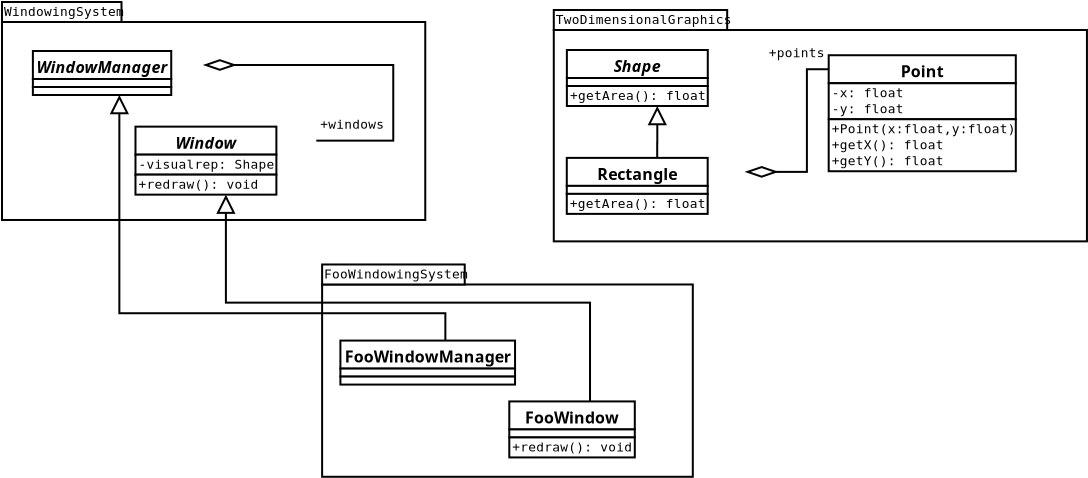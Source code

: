 <?xml version="1.0"?>
<dia:diagram xmlns:dia="http://www.lysator.liu.se/~alla/dia/"><dia:layer name="Background" visible="true"><dia:object type="UML - LargePackage" version="0" id="O0"><dia:attribute name="obj_pos"><dia:point val="-17.689,3.85"/></dia:attribute><dia:attribute name="obj_bb"><dia:rectangle val="-17.739,2;3.524,13.799"/></dia:attribute><dia:attribute name="elem_corner"><dia:point val="-17.689,3.85"/></dia:attribute><dia:attribute name="elem_width"><dia:real val="21.163"/></dia:attribute><dia:attribute name="elem_height"><dia:real val="9.899"/></dia:attribute><dia:attribute name="name"><dia:string>#WindowingSystem#</dia:string></dia:attribute><dia:attribute name="stereotype"><dia:string/></dia:attribute></dia:object><dia:object type="UML - LargePackage" version="0" id="O1"><dia:attribute name="obj_pos"><dia:point val="9.9,4.25"/></dia:attribute><dia:attribute name="obj_bb"><dia:rectangle val="9.85,2.4;36.608,14.868"/></dia:attribute><dia:attribute name="elem_corner"><dia:point val="9.9,4.25"/></dia:attribute><dia:attribute name="elem_width"><dia:real val="26.658"/></dia:attribute><dia:attribute name="elem_height"><dia:real val="10.568"/></dia:attribute><dia:attribute name="name"><dia:string>#TwoDimensionalGraphics#</dia:string></dia:attribute><dia:attribute name="stereotype"><dia:string/></dia:attribute></dia:object><dia:object type="UML - Class" version="0" id="O2"><dia:attribute name="obj_pos"><dia:point val="-11.015,9.082"/></dia:attribute><dia:attribute name="obj_bb"><dia:rectangle val="-11.065,9.032;-1.923,12.532"/></dia:attribute><dia:attribute name="elem_corner"><dia:point val="-11.015,9.082"/></dia:attribute><dia:attribute name="elem_width"><dia:real val="9.042"/></dia:attribute><dia:attribute name="elem_height"><dia:real val="3.4"/></dia:attribute><dia:attribute name="name"><dia:string>#Window#</dia:string></dia:attribute><dia:attribute name="stereotype"><dia:string/></dia:attribute><dia:attribute name="abstract"><dia:boolean val="true"/></dia:attribute><dia:attribute name="suppress_attributes"><dia:boolean val="false"/></dia:attribute><dia:attribute name="suppress_operations"><dia:boolean val="false"/></dia:attribute><dia:attribute name="visible_attributes"><dia:boolean val="true"/></dia:attribute><dia:attribute name="visible_operations"><dia:boolean val="true"/></dia:attribute><dia:attribute name="foreground_color"><dia:color val="#000000"/></dia:attribute><dia:attribute name="background_color"><dia:color val="#ffffff"/></dia:attribute><dia:attribute name="attributes"><dia:composite type="umlattribute"><dia:attribute name="name"><dia:string>#visualrep#</dia:string></dia:attribute><dia:attribute name="type"><dia:string>#Shape#</dia:string></dia:attribute><dia:attribute name="value"><dia:string/></dia:attribute><dia:attribute name="visibility"><dia:enum val="1"/></dia:attribute><dia:attribute name="abstract"><dia:boolean val="false"/></dia:attribute><dia:attribute name="class_scope"><dia:boolean val="false"/></dia:attribute></dia:composite></dia:attribute><dia:attribute name="operations"><dia:composite type="umloperation"><dia:attribute name="name"><dia:string>#redraw#</dia:string></dia:attribute><dia:attribute name="type"><dia:string>#void#</dia:string></dia:attribute><dia:attribute name="visibility"><dia:enum val="0"/></dia:attribute><dia:attribute name="abstract"><dia:boolean val="true"/></dia:attribute><dia:attribute name="class_scope"><dia:boolean val="false"/></dia:attribute><dia:attribute name="parameters"/></dia:composite></dia:attribute><dia:attribute name="template"><dia:boolean val="false"/></dia:attribute><dia:attribute name="templates"/></dia:object><dia:object type="UML - Class" version="0" id="O3"><dia:attribute name="obj_pos"><dia:point val="10.55,10.644"/></dia:attribute><dia:attribute name="obj_bb"><dia:rectangle val="10.5,10.594;19.642,13.494"/></dia:attribute><dia:attribute name="elem_corner"><dia:point val="10.55,10.644"/></dia:attribute><dia:attribute name="elem_width"><dia:real val="9.042"/></dia:attribute><dia:attribute name="elem_height"><dia:real val="2.8"/></dia:attribute><dia:attribute name="name"><dia:string>#Rectangle#</dia:string></dia:attribute><dia:attribute name="stereotype"><dia:string/></dia:attribute><dia:attribute name="abstract"><dia:boolean val="false"/></dia:attribute><dia:attribute name="suppress_attributes"><dia:boolean val="false"/></dia:attribute><dia:attribute name="suppress_operations"><dia:boolean val="false"/></dia:attribute><dia:attribute name="visible_attributes"><dia:boolean val="true"/></dia:attribute><dia:attribute name="visible_operations"><dia:boolean val="true"/></dia:attribute><dia:attribute name="foreground_color"><dia:color val="#000000"/></dia:attribute><dia:attribute name="background_color"><dia:color val="#ffffff"/></dia:attribute><dia:attribute name="attributes"/><dia:attribute name="operations"><dia:composite type="umloperation"><dia:attribute name="name"><dia:string>#getArea#</dia:string></dia:attribute><dia:attribute name="type"><dia:string>#float#</dia:string></dia:attribute><dia:attribute name="visibility"><dia:enum val="0"/></dia:attribute><dia:attribute name="abstract"><dia:boolean val="false"/></dia:attribute><dia:attribute name="class_scope"><dia:boolean val="false"/></dia:attribute><dia:attribute name="parameters"/></dia:composite></dia:attribute><dia:attribute name="template"><dia:boolean val="false"/></dia:attribute><dia:attribute name="templates"/></dia:object><dia:object type="UML - Class" version="0" id="O4"><dia:attribute name="obj_pos"><dia:point val="-16.145,5.3"/></dia:attribute><dia:attribute name="obj_bb"><dia:rectangle val="-16.195,5.25;-7.447,7.55"/></dia:attribute><dia:attribute name="elem_corner"><dia:point val="-16.145,5.3"/></dia:attribute><dia:attribute name="elem_width"><dia:real val="8.648"/></dia:attribute><dia:attribute name="elem_height"><dia:real val="2.2"/></dia:attribute><dia:attribute name="name"><dia:string>#WindowManager#</dia:string></dia:attribute><dia:attribute name="stereotype"><dia:string/></dia:attribute><dia:attribute name="abstract"><dia:boolean val="true"/></dia:attribute><dia:attribute name="suppress_attributes"><dia:boolean val="false"/></dia:attribute><dia:attribute name="suppress_operations"><dia:boolean val="false"/></dia:attribute><dia:attribute name="visible_attributes"><dia:boolean val="true"/></dia:attribute><dia:attribute name="visible_operations"><dia:boolean val="true"/></dia:attribute><dia:attribute name="foreground_color"><dia:color val="#000000"/></dia:attribute><dia:attribute name="background_color"><dia:color val="#ffffff"/></dia:attribute><dia:attribute name="attributes"/><dia:attribute name="operations"/><dia:attribute name="template"><dia:boolean val="false"/></dia:attribute><dia:attribute name="templates"/></dia:object><dia:object type="UML - Class" version="0" id="O5"><dia:attribute name="obj_pos"><dia:point val="10.555,5.25"/></dia:attribute><dia:attribute name="obj_bb"><dia:rectangle val="10.505,5.2;19.647,8.1"/></dia:attribute><dia:attribute name="elem_corner"><dia:point val="10.555,5.25"/></dia:attribute><dia:attribute name="elem_width"><dia:real val="9.042"/></dia:attribute><dia:attribute name="elem_height"><dia:real val="2.8"/></dia:attribute><dia:attribute name="name"><dia:string>#Shape#</dia:string></dia:attribute><dia:attribute name="stereotype"><dia:string/></dia:attribute><dia:attribute name="abstract"><dia:boolean val="true"/></dia:attribute><dia:attribute name="suppress_attributes"><dia:boolean val="false"/></dia:attribute><dia:attribute name="suppress_operations"><dia:boolean val="false"/></dia:attribute><dia:attribute name="visible_attributes"><dia:boolean val="true"/></dia:attribute><dia:attribute name="visible_operations"><dia:boolean val="true"/></dia:attribute><dia:attribute name="foreground_color"><dia:color val="#000000"/></dia:attribute><dia:attribute name="background_color"><dia:color val="#ffffff"/></dia:attribute><dia:attribute name="attributes"/><dia:attribute name="operations"><dia:composite type="umloperation"><dia:attribute name="name"><dia:string>#getArea#</dia:string></dia:attribute><dia:attribute name="type"><dia:string>#float#</dia:string></dia:attribute><dia:attribute name="visibility"><dia:enum val="0"/></dia:attribute><dia:attribute name="abstract"><dia:boolean val="true"/></dia:attribute><dia:attribute name="class_scope"><dia:boolean val="false"/></dia:attribute><dia:attribute name="parameters"/></dia:composite></dia:attribute><dia:attribute name="template"><dia:boolean val="false"/></dia:attribute><dia:attribute name="templates"/></dia:object><dia:object type="UML - Generalization" version="0" id="O6"><dia:attribute name="obj_pos"><dia:point val="15.076,8.05"/></dia:attribute><dia:attribute name="obj_bb"><dia:rectangle val="14.226,8.05;15.926,10.7"/></dia:attribute><dia:attribute name="orth_points"><dia:point val="15.076,8.05"/><dia:point val="15.076,9.9"/><dia:point val="15.071,9.9"/><dia:point val="15.071,10.644"/></dia:attribute><dia:attribute name="orth_orient"><dia:enum val="1"/><dia:enum val="0"/><dia:enum val="1"/></dia:attribute><dia:attribute name="name"><dia:string/></dia:attribute><dia:attribute name="stereotype"><dia:string/></dia:attribute><dia:connections><dia:connection handle="0" to="O5" connection="6"/><dia:connection handle="1" to="O3" connection="1"/></dia:connections></dia:object><dia:object type="UML - Class" version="0" id="O7"><dia:attribute name="obj_pos"><dia:point val="23.646,5.512"/></dia:attribute><dia:attribute name="obj_bb"><dia:rectangle val="23.596,5.462;35.647,11.362"/></dia:attribute><dia:attribute name="elem_corner"><dia:point val="23.646,5.512"/></dia:attribute><dia:attribute name="elem_width"><dia:real val="11.95"/></dia:attribute><dia:attribute name="elem_height"><dia:real val="5.8"/></dia:attribute><dia:attribute name="name"><dia:string>#Point#</dia:string></dia:attribute><dia:attribute name="stereotype"><dia:string/></dia:attribute><dia:attribute name="abstract"><dia:boolean val="false"/></dia:attribute><dia:attribute name="suppress_attributes"><dia:boolean val="false"/></dia:attribute><dia:attribute name="suppress_operations"><dia:boolean val="false"/></dia:attribute><dia:attribute name="visible_attributes"><dia:boolean val="true"/></dia:attribute><dia:attribute name="visible_operations"><dia:boolean val="true"/></dia:attribute><dia:attribute name="foreground_color"><dia:color val="#000000"/></dia:attribute><dia:attribute name="background_color"><dia:color val="#ffffff"/></dia:attribute><dia:attribute name="attributes"><dia:composite type="umlattribute"><dia:attribute name="name"><dia:string>#x#</dia:string></dia:attribute><dia:attribute name="type"><dia:string>#float#</dia:string></dia:attribute><dia:attribute name="value"><dia:string/></dia:attribute><dia:attribute name="visibility"><dia:enum val="1"/></dia:attribute><dia:attribute name="abstract"><dia:boolean val="false"/></dia:attribute><dia:attribute name="class_scope"><dia:boolean val="false"/></dia:attribute></dia:composite><dia:composite type="umlattribute"><dia:attribute name="name"><dia:string>#y#</dia:string></dia:attribute><dia:attribute name="type"><dia:string>#float#</dia:string></dia:attribute><dia:attribute name="value"><dia:string/></dia:attribute><dia:attribute name="visibility"><dia:enum val="1"/></dia:attribute><dia:attribute name="abstract"><dia:boolean val="false"/></dia:attribute><dia:attribute name="class_scope"><dia:boolean val="false"/></dia:attribute></dia:composite></dia:attribute><dia:attribute name="operations"><dia:composite type="umloperation"><dia:attribute name="name"><dia:string>#Point#</dia:string></dia:attribute><dia:attribute name="type"><dia:string/></dia:attribute><dia:attribute name="visibility"><dia:enum val="0"/></dia:attribute><dia:attribute name="abstract"><dia:boolean val="false"/></dia:attribute><dia:attribute name="class_scope"><dia:boolean val="false"/></dia:attribute><dia:attribute name="parameters"><dia:composite type="umlparameter"><dia:attribute name="name"><dia:string>#x#</dia:string></dia:attribute><dia:attribute name="type"><dia:string>#float#</dia:string></dia:attribute><dia:attribute name="value"><dia:string/></dia:attribute><dia:attribute name="kind"><dia:enum val="0"/></dia:attribute></dia:composite><dia:composite type="umlparameter"><dia:attribute name="name"><dia:string>#y#</dia:string></dia:attribute><dia:attribute name="type"><dia:string>#float#</dia:string></dia:attribute><dia:attribute name="value"><dia:string/></dia:attribute><dia:attribute name="kind"><dia:enum val="0"/></dia:attribute></dia:composite></dia:attribute></dia:composite><dia:composite type="umloperation"><dia:attribute name="name"><dia:string>#getX#</dia:string></dia:attribute><dia:attribute name="type"><dia:string>#float#</dia:string></dia:attribute><dia:attribute name="visibility"><dia:enum val="0"/></dia:attribute><dia:attribute name="abstract"><dia:boolean val="false"/></dia:attribute><dia:attribute name="class_scope"><dia:boolean val="false"/></dia:attribute><dia:attribute name="parameters"/></dia:composite><dia:composite type="umloperation"><dia:attribute name="name"><dia:string>#getY#</dia:string></dia:attribute><dia:attribute name="type"><dia:string>#float#</dia:string></dia:attribute><dia:attribute name="visibility"><dia:enum val="0"/></dia:attribute><dia:attribute name="abstract"><dia:boolean val="false"/></dia:attribute><dia:attribute name="class_scope"><dia:boolean val="false"/></dia:attribute><dia:attribute name="parameters"/></dia:composite></dia:attribute><dia:attribute name="template"><dia:boolean val="false"/></dia:attribute><dia:attribute name="templates"/></dia:object><dia:object type="UML - Association" version="0" id="O8"><dia:attribute name="obj_pos"><dia:point val="23.646,6.212"/></dia:attribute><dia:attribute name="obj_bb"><dia:rectangle val="18.842,5.412;26.755,12.144"/></dia:attribute><dia:attribute name="orth_points"><dia:point val="23.646,6.212"/><dia:point val="22.556,6.212"/><dia:point val="22.556,11.344"/><dia:point val="19.592,11.344"/></dia:attribute><dia:attribute name="orth_orient"><dia:enum val="0"/><dia:enum val="1"/><dia:enum val="0"/></dia:attribute><dia:attribute name="name"><dia:string/></dia:attribute><dia:attribute name="direction"><dia:enum val="0"/></dia:attribute><dia:attribute name="ends"><dia:composite><dia:attribute name="role"><dia:string>#points#</dia:string></dia:attribute><dia:attribute name="multiplicity"><dia:string/></dia:attribute><dia:attribute name="arrow"><dia:boolean val="false"/></dia:attribute><dia:attribute name="aggregate"><dia:enum val="0"/></dia:attribute></dia:composite><dia:composite><dia:attribute name="role"><dia:string/></dia:attribute><dia:attribute name="multiplicity"><dia:string/></dia:attribute><dia:attribute name="arrow"><dia:boolean val="false"/></dia:attribute><dia:attribute name="aggregate"><dia:enum val="1"/></dia:attribute></dia:composite></dia:attribute><dia:connections><dia:connection handle="0" to="O7" connection="3"/><dia:connection handle="1" to="O3" connection="4"/></dia:connections></dia:object><dia:object type="UML - Association" version="0" id="O9"><dia:attribute name="obj_pos"><dia:point val="-1.973,9.782"/></dia:attribute><dia:attribute name="obj_bb"><dia:rectangle val="-8.247,5.2;1.974,10.582"/></dia:attribute><dia:attribute name="orth_points"><dia:point val="-1.973,9.782"/><dia:point val="1.874,9.782"/><dia:point val="1.874,6"/><dia:point val="-7.497,6"/></dia:attribute><dia:attribute name="orth_orient"><dia:enum val="0"/><dia:enum val="1"/><dia:enum val="0"/></dia:attribute><dia:attribute name="name"><dia:string/></dia:attribute><dia:attribute name="direction"><dia:enum val="0"/></dia:attribute><dia:attribute name="ends"><dia:composite><dia:attribute name="role"><dia:string>#windows#</dia:string></dia:attribute><dia:attribute name="multiplicity"><dia:string/></dia:attribute><dia:attribute name="arrow"><dia:boolean val="false"/></dia:attribute><dia:attribute name="aggregate"><dia:enum val="0"/></dia:attribute></dia:composite><dia:composite><dia:attribute name="role"><dia:string/></dia:attribute><dia:attribute name="multiplicity"><dia:string/></dia:attribute><dia:attribute name="arrow"><dia:boolean val="false"/></dia:attribute><dia:attribute name="aggregate"><dia:enum val="1"/></dia:attribute></dia:composite></dia:attribute><dia:connections><dia:connection handle="0" to="O2" connection="4"/><dia:connection handle="1" to="O4" connection="4"/></dia:connections></dia:object><dia:object type="UML - LargePackage" version="0" id="O10"><dia:attribute name="obj_pos"><dia:point val="-1.683,16.974"/></dia:attribute><dia:attribute name="obj_bb"><dia:rectangle val="-1.733,15.123;16.901,26.638"/></dia:attribute><dia:attribute name="elem_corner"><dia:point val="-1.683,16.974"/></dia:attribute><dia:attribute name="elem_width"><dia:real val="18.534"/></dia:attribute><dia:attribute name="elem_height"><dia:real val="9.615"/></dia:attribute><dia:attribute name="name"><dia:string>#FooWindowingSystem#</dia:string></dia:attribute><dia:attribute name="stereotype"><dia:string/></dia:attribute></dia:object><dia:object type="UML - Class" version="0" id="O11"><dia:attribute name="obj_pos"><dia:point val="-0.769,19.779"/></dia:attribute><dia:attribute name="obj_bb"><dia:rectangle val="-0.819,19.729;9.777,22.029"/></dia:attribute><dia:attribute name="elem_corner"><dia:point val="-0.769,19.779"/></dia:attribute><dia:attribute name="elem_width"><dia:real val="10.496"/></dia:attribute><dia:attribute name="elem_height"><dia:real val="2.2"/></dia:attribute><dia:attribute name="name"><dia:string>#FooWindowManager#</dia:string></dia:attribute><dia:attribute name="stereotype"><dia:string/></dia:attribute><dia:attribute name="abstract"><dia:boolean val="false"/></dia:attribute><dia:attribute name="suppress_attributes"><dia:boolean val="false"/></dia:attribute><dia:attribute name="suppress_operations"><dia:boolean val="false"/></dia:attribute><dia:attribute name="visible_attributes"><dia:boolean val="true"/></dia:attribute><dia:attribute name="visible_operations"><dia:boolean val="true"/></dia:attribute><dia:attribute name="foreground_color"><dia:color val="#000000"/></dia:attribute><dia:attribute name="background_color"><dia:color val="#ffffff"/></dia:attribute><dia:attribute name="attributes"/><dia:attribute name="operations"/><dia:attribute name="template"><dia:boolean val="false"/></dia:attribute><dia:attribute name="templates"/></dia:object><dia:object type="UML - Class" version="0" id="O12"><dia:attribute name="obj_pos"><dia:point val="7.676,22.821"/></dia:attribute><dia:attribute name="obj_bb"><dia:rectangle val="7.626,22.771;15.798,25.671"/></dia:attribute><dia:attribute name="elem_corner"><dia:point val="7.676,22.821"/></dia:attribute><dia:attribute name="elem_width"><dia:real val="8.072"/></dia:attribute><dia:attribute name="elem_height"><dia:real val="2.8"/></dia:attribute><dia:attribute name="name"><dia:string>#FooWindow#</dia:string></dia:attribute><dia:attribute name="stereotype"><dia:string/></dia:attribute><dia:attribute name="abstract"><dia:boolean val="false"/></dia:attribute><dia:attribute name="suppress_attributes"><dia:boolean val="false"/></dia:attribute><dia:attribute name="suppress_operations"><dia:boolean val="false"/></dia:attribute><dia:attribute name="visible_attributes"><dia:boolean val="true"/></dia:attribute><dia:attribute name="visible_operations"><dia:boolean val="true"/></dia:attribute><dia:attribute name="foreground_color"><dia:color val="#000000"/></dia:attribute><dia:attribute name="background_color"><dia:color val="#ffffff"/></dia:attribute><dia:attribute name="attributes"/><dia:attribute name="operations"><dia:composite type="umloperation"><dia:attribute name="name"><dia:string>#redraw#</dia:string></dia:attribute><dia:attribute name="type"><dia:string>#void#</dia:string></dia:attribute><dia:attribute name="visibility"><dia:enum val="0"/></dia:attribute><dia:attribute name="abstract"><dia:boolean val="false"/></dia:attribute><dia:attribute name="class_scope"><dia:boolean val="false"/></dia:attribute><dia:attribute name="parameters"/></dia:composite></dia:attribute><dia:attribute name="template"><dia:boolean val="false"/></dia:attribute><dia:attribute name="templates"/></dia:object><dia:object type="UML - Generalization" version="0" id="O13"><dia:attribute name="obj_pos"><dia:point val="-6.494,12.482"/></dia:attribute><dia:attribute name="obj_bb"><dia:rectangle val="-7.344,12.482;11.762,22.821"/></dia:attribute><dia:attribute name="orth_points"><dia:point val="-6.494,12.482"/><dia:point val="-6.494,17.882"/><dia:point val="11.712,17.882"/><dia:point val="11.712,22.821"/></dia:attribute><dia:attribute name="orth_orient"><dia:enum val="1"/><dia:enum val="0"/><dia:enum val="1"/></dia:attribute><dia:attribute name="name"><dia:string/></dia:attribute><dia:attribute name="stereotype"><dia:string/></dia:attribute><dia:connections><dia:connection handle="0" to="O2" connection="6"/><dia:connection handle="1" to="O12" connection="1"/></dia:connections></dia:object><dia:object type="UML - Generalization" version="0" id="O14"><dia:attribute name="obj_pos"><dia:point val="-11.821,7.5"/></dia:attribute><dia:attribute name="obj_bb"><dia:rectangle val="-12.671,7.5;4.529,19.779"/></dia:attribute><dia:attribute name="orth_points"><dia:point val="-11.821,7.5"/><dia:point val="-11.821,18.412"/><dia:point val="4.479,18.412"/><dia:point val="4.479,19.779"/></dia:attribute><dia:attribute name="orth_orient"><dia:enum val="1"/><dia:enum val="0"/><dia:enum val="1"/></dia:attribute><dia:attribute name="name"><dia:string/></dia:attribute><dia:attribute name="stereotype"><dia:string/></dia:attribute><dia:connections><dia:connection handle="0" to="O4" connection="6"/><dia:connection handle="1" to="O11" connection="1"/></dia:connections></dia:object></dia:layer></dia:diagram>

